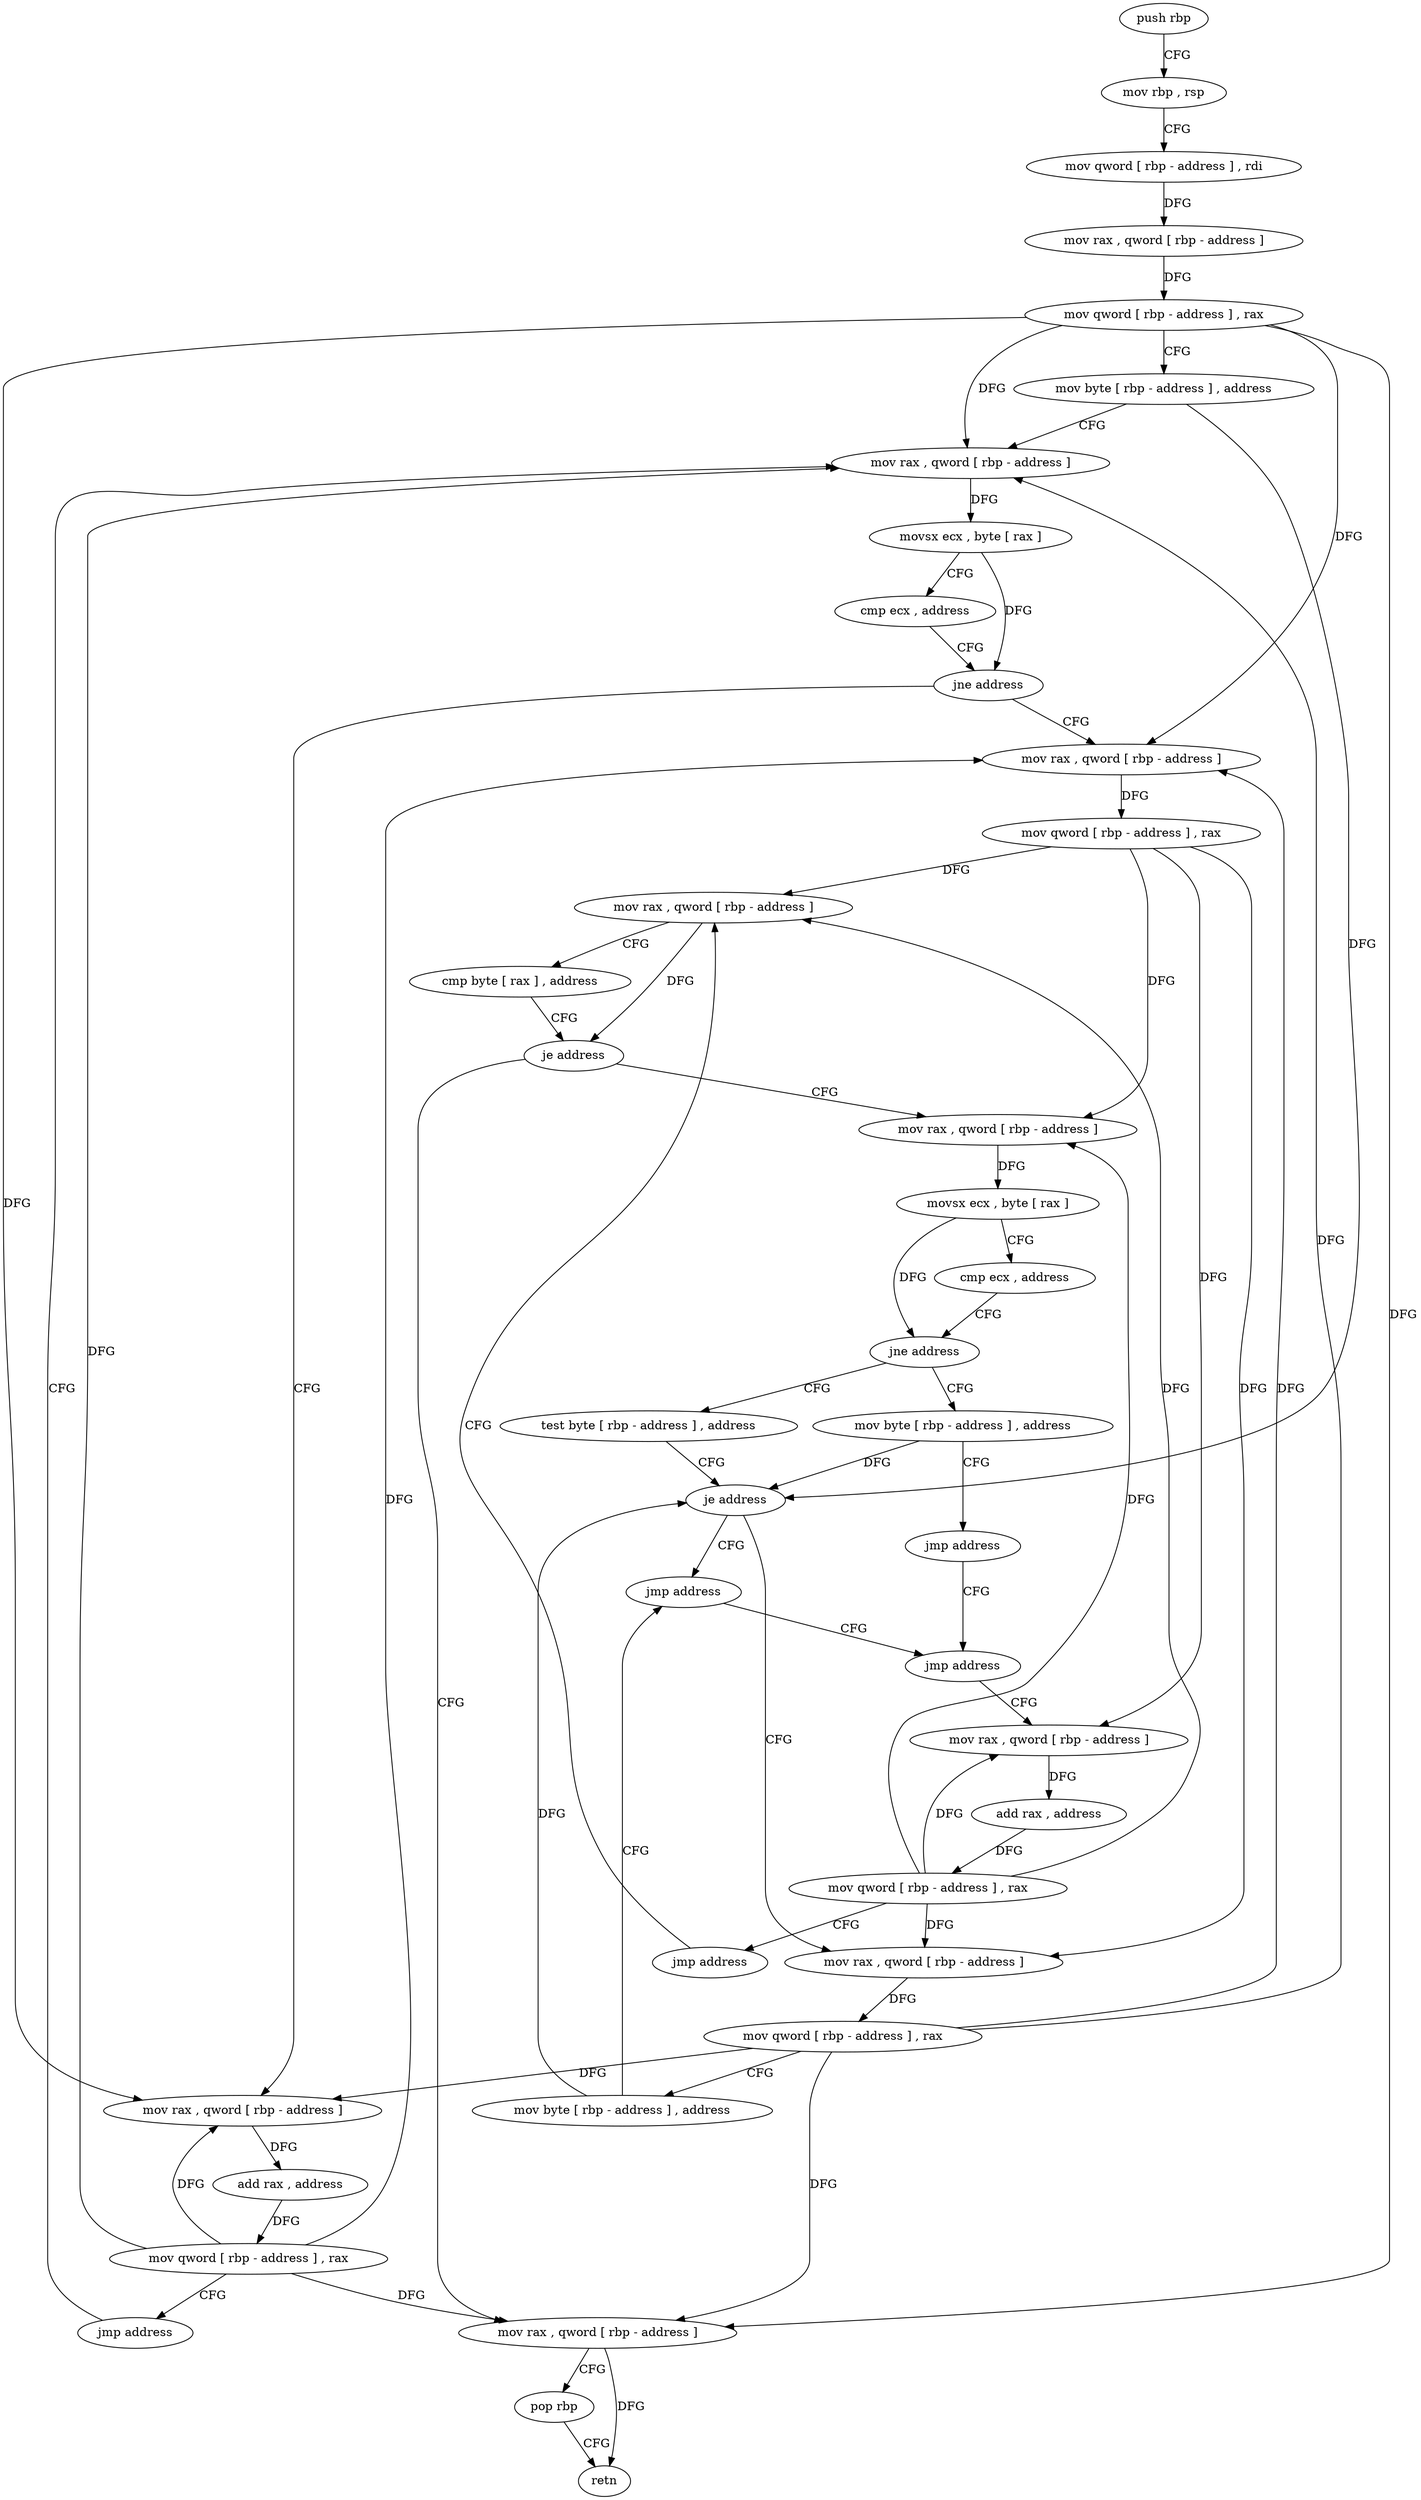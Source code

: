 digraph "func" {
"4233984" [label = "push rbp" ]
"4233985" [label = "mov rbp , rsp" ]
"4233988" [label = "mov qword [ rbp - address ] , rdi" ]
"4233992" [label = "mov rax , qword [ rbp - address ]" ]
"4233996" [label = "mov qword [ rbp - address ] , rax" ]
"4234000" [label = "mov byte [ rbp - address ] , address" ]
"4234004" [label = "mov rax , qword [ rbp - address ]" ]
"4234039" [label = "mov rax , qword [ rbp - address ]" ]
"4234043" [label = "mov qword [ rbp - address ] , rax" ]
"4234047" [label = "mov rax , qword [ rbp - address ]" ]
"4234020" [label = "mov rax , qword [ rbp - address ]" ]
"4234024" [label = "add rax , address" ]
"4234030" [label = "mov qword [ rbp - address ] , rax" ]
"4234034" [label = "jmp address" ]
"4234136" [label = "mov rax , qword [ rbp - address ]" ]
"4234140" [label = "pop rbp" ]
"4234141" [label = "retn" ]
"4234060" [label = "mov rax , qword [ rbp - address ]" ]
"4234064" [label = "movsx ecx , byte [ rax ]" ]
"4234067" [label = "cmp ecx , address" ]
"4234070" [label = "jne address" ]
"4234085" [label = "test byte [ rbp - address ] , address" ]
"4234076" [label = "mov byte [ rbp - address ] , address" ]
"4234008" [label = "movsx ecx , byte [ rax ]" ]
"4234011" [label = "cmp ecx , address" ]
"4234014" [label = "jne address" ]
"4234089" [label = "je address" ]
"4234107" [label = "jmp address" ]
"4234095" [label = "mov rax , qword [ rbp - address ]" ]
"4234080" [label = "jmp address" ]
"4234112" [label = "jmp address" ]
"4234099" [label = "mov qword [ rbp - address ] , rax" ]
"4234103" [label = "mov byte [ rbp - address ] , address" ]
"4234117" [label = "mov rax , qword [ rbp - address ]" ]
"4234121" [label = "add rax , address" ]
"4234127" [label = "mov qword [ rbp - address ] , rax" ]
"4234131" [label = "jmp address" ]
"4234051" [label = "cmp byte [ rax ] , address" ]
"4234054" [label = "je address" ]
"4233984" -> "4233985" [ label = "CFG" ]
"4233985" -> "4233988" [ label = "CFG" ]
"4233988" -> "4233992" [ label = "DFG" ]
"4233992" -> "4233996" [ label = "DFG" ]
"4233996" -> "4234000" [ label = "CFG" ]
"4233996" -> "4234004" [ label = "DFG" ]
"4233996" -> "4234039" [ label = "DFG" ]
"4233996" -> "4234020" [ label = "DFG" ]
"4233996" -> "4234136" [ label = "DFG" ]
"4234000" -> "4234004" [ label = "CFG" ]
"4234000" -> "4234089" [ label = "DFG" ]
"4234004" -> "4234008" [ label = "DFG" ]
"4234039" -> "4234043" [ label = "DFG" ]
"4234043" -> "4234047" [ label = "DFG" ]
"4234043" -> "4234060" [ label = "DFG" ]
"4234043" -> "4234095" [ label = "DFG" ]
"4234043" -> "4234117" [ label = "DFG" ]
"4234047" -> "4234051" [ label = "CFG" ]
"4234047" -> "4234054" [ label = "DFG" ]
"4234020" -> "4234024" [ label = "DFG" ]
"4234024" -> "4234030" [ label = "DFG" ]
"4234030" -> "4234034" [ label = "CFG" ]
"4234030" -> "4234004" [ label = "DFG" ]
"4234030" -> "4234039" [ label = "DFG" ]
"4234030" -> "4234020" [ label = "DFG" ]
"4234030" -> "4234136" [ label = "DFG" ]
"4234034" -> "4234004" [ label = "CFG" ]
"4234136" -> "4234140" [ label = "CFG" ]
"4234136" -> "4234141" [ label = "DFG" ]
"4234140" -> "4234141" [ label = "CFG" ]
"4234060" -> "4234064" [ label = "DFG" ]
"4234064" -> "4234067" [ label = "CFG" ]
"4234064" -> "4234070" [ label = "DFG" ]
"4234067" -> "4234070" [ label = "CFG" ]
"4234070" -> "4234085" [ label = "CFG" ]
"4234070" -> "4234076" [ label = "CFG" ]
"4234085" -> "4234089" [ label = "CFG" ]
"4234076" -> "4234080" [ label = "CFG" ]
"4234076" -> "4234089" [ label = "DFG" ]
"4234008" -> "4234011" [ label = "CFG" ]
"4234008" -> "4234014" [ label = "DFG" ]
"4234011" -> "4234014" [ label = "CFG" ]
"4234014" -> "4234039" [ label = "CFG" ]
"4234014" -> "4234020" [ label = "CFG" ]
"4234089" -> "4234107" [ label = "CFG" ]
"4234089" -> "4234095" [ label = "CFG" ]
"4234107" -> "4234112" [ label = "CFG" ]
"4234095" -> "4234099" [ label = "DFG" ]
"4234080" -> "4234112" [ label = "CFG" ]
"4234112" -> "4234117" [ label = "CFG" ]
"4234099" -> "4234103" [ label = "CFG" ]
"4234099" -> "4234004" [ label = "DFG" ]
"4234099" -> "4234039" [ label = "DFG" ]
"4234099" -> "4234020" [ label = "DFG" ]
"4234099" -> "4234136" [ label = "DFG" ]
"4234103" -> "4234107" [ label = "CFG" ]
"4234103" -> "4234089" [ label = "DFG" ]
"4234117" -> "4234121" [ label = "DFG" ]
"4234121" -> "4234127" [ label = "DFG" ]
"4234127" -> "4234131" [ label = "CFG" ]
"4234127" -> "4234047" [ label = "DFG" ]
"4234127" -> "4234060" [ label = "DFG" ]
"4234127" -> "4234095" [ label = "DFG" ]
"4234127" -> "4234117" [ label = "DFG" ]
"4234131" -> "4234047" [ label = "CFG" ]
"4234051" -> "4234054" [ label = "CFG" ]
"4234054" -> "4234136" [ label = "CFG" ]
"4234054" -> "4234060" [ label = "CFG" ]
}
